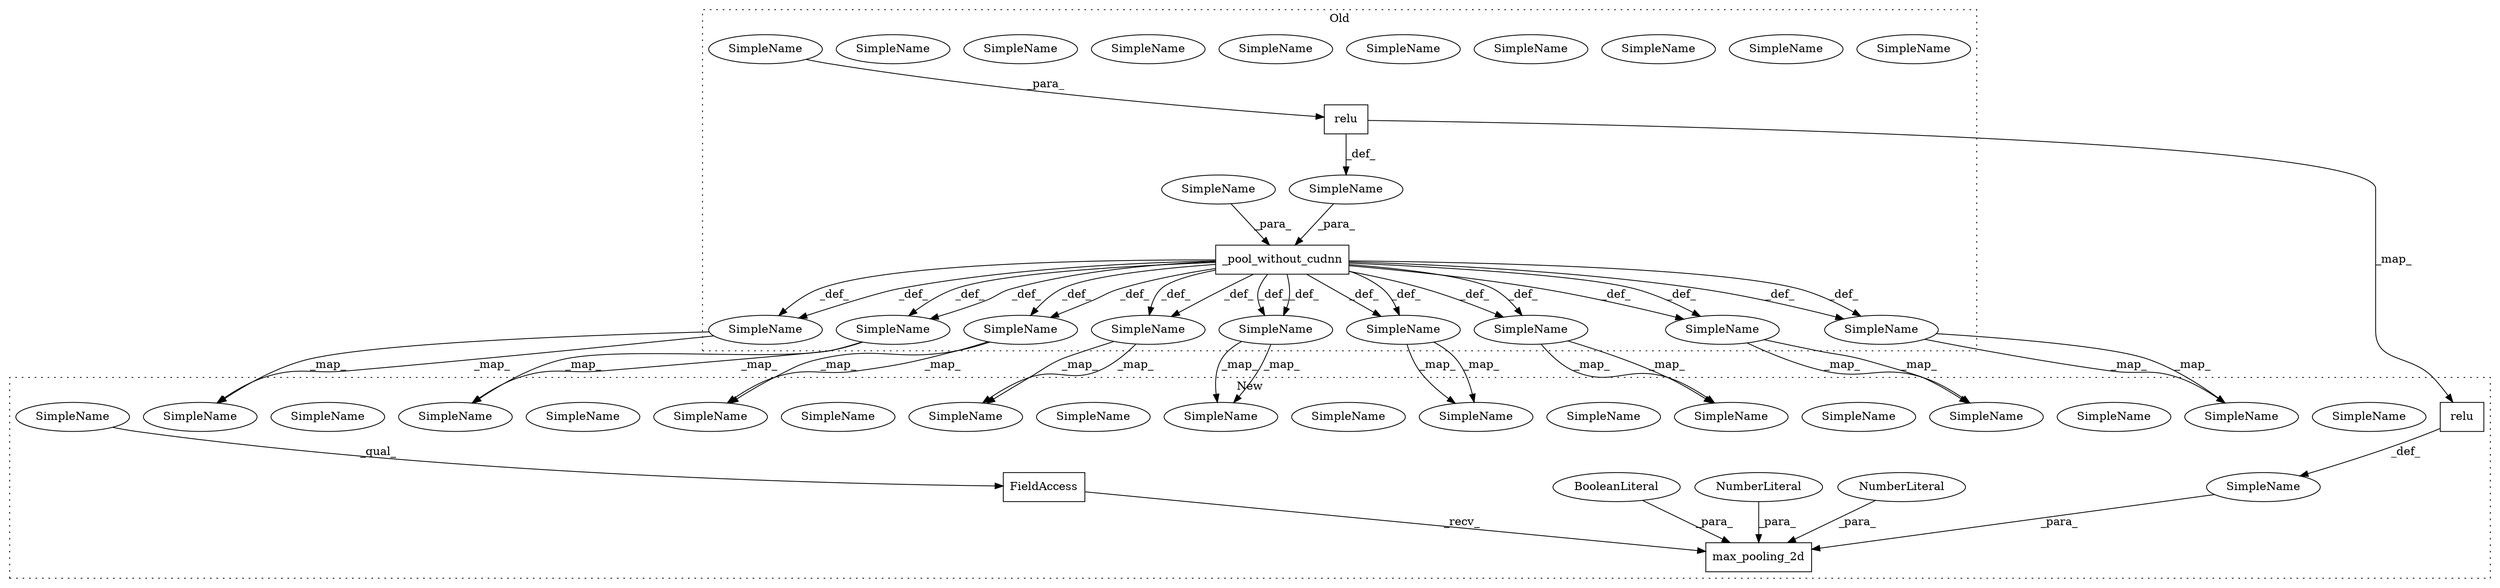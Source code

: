 digraph G {
subgraph cluster0 {
1 [label="relu" a="32" s="3835,3868" l="5,1" shape="box"];
7 [label="SimpleName" a="42" s="4042" l="1" shape="ellipse"];
10 [label="SimpleName" a="42" s="4042" l="1" shape="ellipse"];
11 [label="SimpleName" a="42" s="4158" l="1" shape="ellipse"];
14 [label="SimpleName" a="42" s="4158" l="1" shape="ellipse"];
15 [label="SimpleName" a="42" s="3909" l="1" shape="ellipse"];
18 [label="SimpleName" a="42" s="3909" l="1" shape="ellipse"];
19 [label="SimpleName" a="42" s="4208" l="5" shape="ellipse"];
22 [label="SimpleName" a="42" s="4208" l="5" shape="ellipse"];
23 [label="SimpleName" a="42" s="3992" l="1" shape="ellipse"];
26 [label="SimpleName" a="42" s="3992" l="1" shape="ellipse"];
27 [label="SimpleName" a="42" s="4125" l="1" shape="ellipse"];
30 [label="SimpleName" a="42" s="4125" l="1" shape="ellipse"];
31 [label="SimpleName" a="42" s="3876" l="1" shape="ellipse"];
34 [label="SimpleName" a="42" s="3876" l="1" shape="ellipse"];
35 [label="SimpleName" a="42" s="4075" l="1" shape="ellipse"];
38 [label="SimpleName" a="42" s="4075" l="1" shape="ellipse"];
39 [label="SimpleName" a="42" s="3959" l="1" shape="ellipse"];
42 [label="SimpleName" a="42" s="3959" l="1" shape="ellipse"];
43 [label="SimpleName" a="42" s="" l="" shape="ellipse"];
44 [label="_pool_without_cudnn" a="32" s="3794,3869" l="20,1" shape="box"];
47 [label="SimpleName" a="42" s="" l="" shape="ellipse"];
48 [label="SimpleName" a="42" s="3814" l="2" shape="ellipse"];
label = "Old";
style="dotted";
}
subgraph cluster1 {
2 [label="relu" a="32" s="3741,3774" l="5,1" shape="box"];
3 [label="max_pooling_2d" a="32" s="3708,3784" l="15,1" shape="box"];
4 [label="NumberLiteral" a="34" s="3778" l="1" shape="ellipse"];
5 [label="NumberLiteral" a="34" s="3776" l="1" shape="ellipse"];
6 [label="FieldAccess" a="22" s="3690" l="17" shape="box"];
8 [label="SimpleName" a="42" s="3880" l="1" shape="ellipse"];
9 [label="SimpleName" a="42" s="3880" l="1" shape="ellipse"];
12 [label="SimpleName" a="42" s="4097" l="1" shape="ellipse"];
13 [label="SimpleName" a="42" s="4097" l="1" shape="ellipse"];
16 [label="SimpleName" a="42" s="3830" l="1" shape="ellipse"];
17 [label="SimpleName" a="42" s="3830" l="1" shape="ellipse"];
20 [label="SimpleName" a="42" s="4147" l="5" shape="ellipse"];
21 [label="SimpleName" a="42" s="4147" l="5" shape="ellipse"];
24 [label="SimpleName" a="42" s="3919" l="1" shape="ellipse"];
25 [label="SimpleName" a="42" s="3919" l="1" shape="ellipse"];
28 [label="SimpleName" a="42" s="3791" l="1" shape="ellipse"];
29 [label="SimpleName" a="42" s="3791" l="1" shape="ellipse"];
32 [label="SimpleName" a="42" s="4058" l="1" shape="ellipse"];
33 [label="SimpleName" a="42" s="4058" l="1" shape="ellipse"];
36 [label="SimpleName" a="42" s="4008" l="1" shape="ellipse"];
37 [label="SimpleName" a="42" s="4008" l="1" shape="ellipse"];
40 [label="SimpleName" a="42" s="3969" l="1" shape="ellipse"];
41 [label="SimpleName" a="42" s="3969" l="1" shape="ellipse"];
45 [label="BooleanLiteral" a="9" s="3780" l="4" shape="ellipse"];
46 [label="SimpleName" a="42" s="" l="" shape="ellipse"];
49 [label="SimpleName" a="42" s="3690" l="7" shape="ellipse"];
label = "New";
style="dotted";
}
1 -> 2 [label="_map_"];
1 -> 43 [label="_def_"];
2 -> 46 [label="_def_"];
4 -> 3 [label="_para_"];
5 -> 3 [label="_para_"];
6 -> 3 [label="_recv_"];
10 -> 9 [label="_map_"];
10 -> 9 [label="_map_"];
14 -> 13 [label="_map_"];
14 -> 13 [label="_map_"];
18 -> 17 [label="_map_"];
18 -> 17 [label="_map_"];
22 -> 21 [label="_map_"];
22 -> 21 [label="_map_"];
26 -> 25 [label="_map_"];
26 -> 25 [label="_map_"];
30 -> 29 [label="_map_"];
30 -> 29 [label="_map_"];
34 -> 33 [label="_map_"];
34 -> 33 [label="_map_"];
38 -> 37 [label="_map_"];
38 -> 37 [label="_map_"];
42 -> 41 [label="_map_"];
42 -> 41 [label="_map_"];
43 -> 44 [label="_para_"];
44 -> 18 [label="_def_"];
44 -> 14 [label="_def_"];
44 -> 38 [label="_def_"];
44 -> 34 [label="_def_"];
44 -> 34 [label="_def_"];
44 -> 22 [label="_def_"];
44 -> 10 [label="_def_"];
44 -> 30 [label="_def_"];
44 -> 30 [label="_def_"];
44 -> 26 [label="_def_"];
44 -> 10 [label="_def_"];
44 -> 14 [label="_def_"];
44 -> 18 [label="_def_"];
44 -> 42 [label="_def_"];
44 -> 22 [label="_def_"];
44 -> 38 [label="_def_"];
44 -> 26 [label="_def_"];
44 -> 42 [label="_def_"];
45 -> 3 [label="_para_"];
46 -> 3 [label="_para_"];
47 -> 1 [label="_para_"];
48 -> 44 [label="_para_"];
49 -> 6 [label="_qual_"];
}